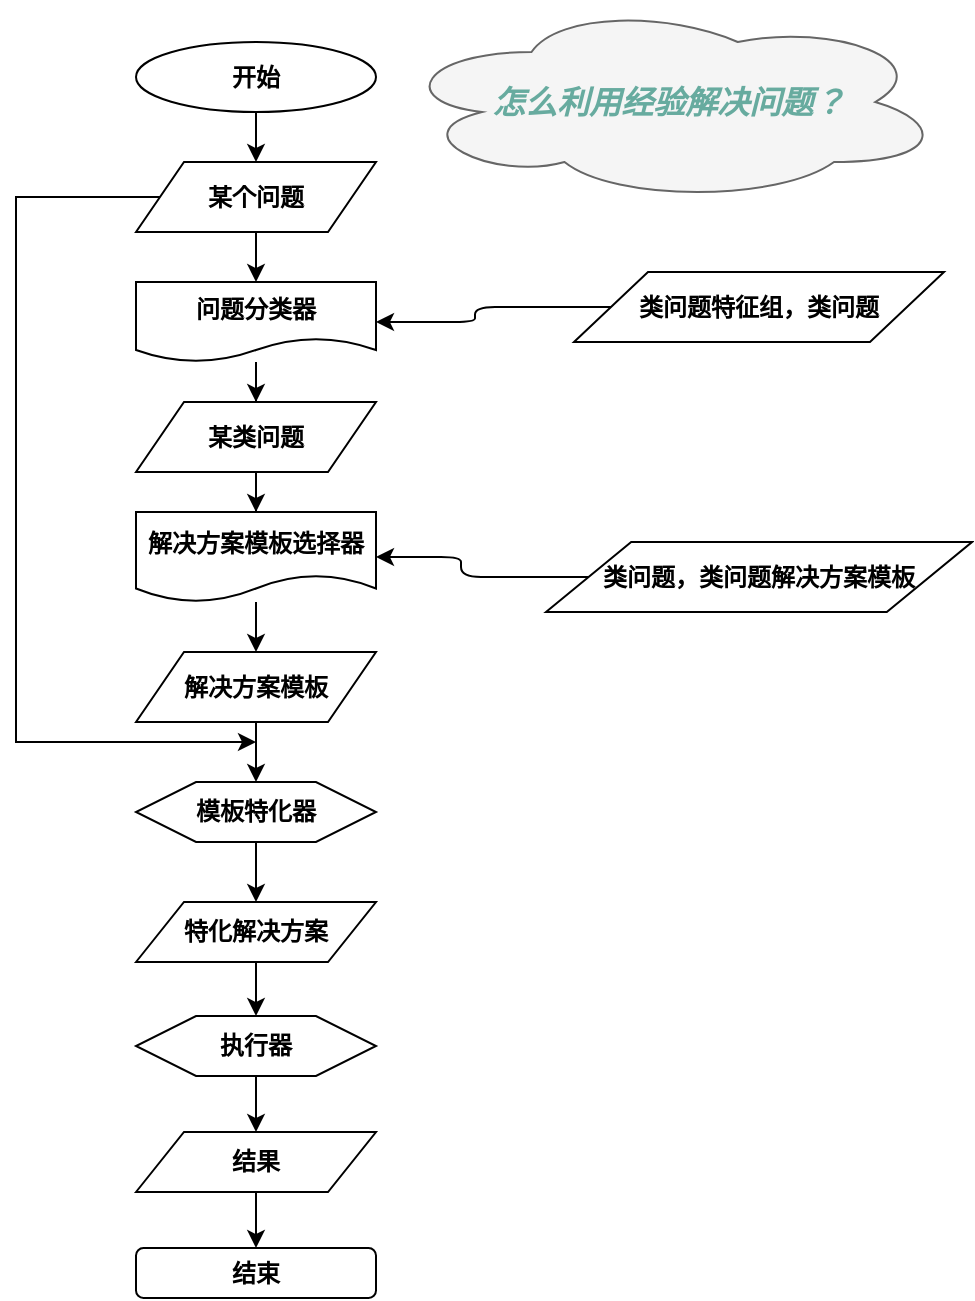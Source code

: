 <mxfile version="12.3.3" pages="1"><diagram id="eY2m2T1TdRI0Y-24T0bk" name="经验问题的一般解决思路"><mxGraphModel dx="1422" dy="713" grid="1" gridSize="5" guides="1" tooltips="1" connect="1" arrows="1" fold="1" page="1" pageScale="1" pageWidth="1169" pageHeight="827" math="0" shadow="0"><root><mxCell id="0"/><mxCell id="1" parent="0"/><mxCell id="5yVB_mTxKouQ36VVzASQ-3" value="" style="edgeStyle=orthogonalEdgeStyle;rounded=0;orthogonalLoop=1;jettySize=auto;html=1;entryX=0.5;entryY=0;entryDx=0;entryDy=0;" edge="1" parent="1" source="5yVB_mTxKouQ36VVzASQ-4" target="5yVB_mTxKouQ36VVzASQ-5"><mxGeometry relative="1" as="geometry"><mxPoint x="200" y="455" as="targetPoint"/></mxGeometry></mxCell><mxCell id="5yVB_mTxKouQ36VVzASQ-2" value="&lt;b&gt;开始&lt;/b&gt;" style="ellipse;whiteSpace=wrap;html=1;" vertex="1" parent="1"><mxGeometry x="140" y="310" width="120" height="35" as="geometry"/></mxCell><mxCell id="5yVB_mTxKouQ36VVzASQ-8" value="" style="edgeStyle=orthogonalEdgeStyle;rounded=0;orthogonalLoop=1;jettySize=auto;html=1;" edge="1" parent="1" source="5yVB_mTxKouQ36VVzASQ-5" target="5yVB_mTxKouQ36VVzASQ-6"><mxGeometry relative="1" as="geometry"/></mxCell><mxCell id="5yVB_mTxKouQ36VVzASQ-5" value="&lt;b&gt;问题分类器&lt;/b&gt;" style="shape=document;whiteSpace=wrap;html=1;boundedLbl=1;" vertex="1" parent="1"><mxGeometry x="140" y="430" width="120" height="40" as="geometry"/></mxCell><mxCell id="5yVB_mTxKouQ36VVzASQ-9" value="" style="edgeStyle=orthogonalEdgeStyle;rounded=0;orthogonalLoop=1;jettySize=auto;html=1;" edge="1" parent="1" source="5yVB_mTxKouQ36VVzASQ-6" target="5yVB_mTxKouQ36VVzASQ-7"><mxGeometry relative="1" as="geometry"/></mxCell><mxCell id="5yVB_mTxKouQ36VVzASQ-6" value="&lt;b&gt;某类问题&lt;/b&gt;" style="shape=parallelogram;perimeter=parallelogramPerimeter;whiteSpace=wrap;html=1;" vertex="1" parent="1"><mxGeometry x="140" y="490" width="120" height="35" as="geometry"/></mxCell><mxCell id="5yVB_mTxKouQ36VVzASQ-13" value="" style="edgeStyle=orthogonalEdgeStyle;rounded=0;orthogonalLoop=1;jettySize=auto;html=1;" edge="1" parent="1" source="5yVB_mTxKouQ36VVzASQ-7" target="5yVB_mTxKouQ36VVzASQ-10"><mxGeometry relative="1" as="geometry"/></mxCell><mxCell id="5yVB_mTxKouQ36VVzASQ-7" value="&lt;b&gt;解决方案模板选择器&lt;/b&gt;" style="shape=document;whiteSpace=wrap;html=1;boundedLbl=1;" vertex="1" parent="1"><mxGeometry x="140" y="545" width="120" height="45" as="geometry"/></mxCell><mxCell id="5yVB_mTxKouQ36VVzASQ-14" value="" style="edgeStyle=orthogonalEdgeStyle;rounded=0;orthogonalLoop=1;jettySize=auto;html=1;" edge="1" parent="1" source="5yVB_mTxKouQ36VVzASQ-10" target="5yVB_mTxKouQ36VVzASQ-11"><mxGeometry relative="1" as="geometry"/></mxCell><mxCell id="5yVB_mTxKouQ36VVzASQ-10" value="&lt;b&gt;解决方案模板&lt;/b&gt;" style="shape=parallelogram;perimeter=parallelogramPerimeter;whiteSpace=wrap;html=1;" vertex="1" parent="1"><mxGeometry x="140" y="615" width="120" height="35" as="geometry"/></mxCell><mxCell id="5yVB_mTxKouQ36VVzASQ-18" value="" style="edgeStyle=orthogonalEdgeStyle;rounded=0;orthogonalLoop=1;jettySize=auto;html=1;entryX=0.5;entryY=0;entryDx=0;entryDy=0;" edge="1" parent="1" source="5yVB_mTxKouQ36VVzASQ-11" target="5yVB_mTxKouQ36VVzASQ-19"><mxGeometry relative="1" as="geometry"><mxPoint x="200" y="1060" as="targetPoint"/></mxGeometry></mxCell><mxCell id="5yVB_mTxKouQ36VVzASQ-4" value="&lt;b&gt;某个问题&lt;/b&gt;" style="shape=parallelogram;perimeter=parallelogramPerimeter;whiteSpace=wrap;html=1;" vertex="1" parent="1"><mxGeometry x="140" y="370" width="120" height="35" as="geometry"/></mxCell><mxCell id="5yVB_mTxKouQ36VVzASQ-12" value="" style="edgeStyle=orthogonalEdgeStyle;rounded=0;orthogonalLoop=1;jettySize=auto;html=1;" edge="1" parent="1" source="5yVB_mTxKouQ36VVzASQ-2" target="5yVB_mTxKouQ36VVzASQ-4"><mxGeometry relative="1" as="geometry"><mxPoint x="200" y="360" as="sourcePoint"/><mxPoint x="200" y="500" as="targetPoint"/></mxGeometry></mxCell><mxCell id="5yVB_mTxKouQ36VVzASQ-21" value="" style="edgeStyle=orthogonalEdgeStyle;rounded=0;orthogonalLoop=1;jettySize=auto;html=1;" edge="1" parent="1" source="5yVB_mTxKouQ36VVzASQ-19" target="5yVB_mTxKouQ36VVzASQ-20"><mxGeometry relative="1" as="geometry"/></mxCell><mxCell id="5yVB_mTxKouQ36VVzASQ-19" value="&lt;b&gt;特化解决方案&lt;/b&gt;" style="shape=parallelogram;perimeter=parallelogramPerimeter;whiteSpace=wrap;html=1;" vertex="1" parent="1"><mxGeometry x="140" y="740" width="120" height="30" as="geometry"/></mxCell><mxCell id="5yVB_mTxKouQ36VVzASQ-25" value="" style="edgeStyle=orthogonalEdgeStyle;rounded=0;orthogonalLoop=1;jettySize=auto;html=1;" edge="1" parent="1" source="5yVB_mTxKouQ36VVzASQ-20" target="5yVB_mTxKouQ36VVzASQ-22"><mxGeometry relative="1" as="geometry"/></mxCell><mxCell id="5yVB_mTxKouQ36VVzASQ-20" value="&lt;b&gt;执行器&lt;/b&gt;" style="shape=hexagon;perimeter=hexagonPerimeter2;whiteSpace=wrap;html=1;" vertex="1" parent="1"><mxGeometry x="140" y="797" width="120" height="30" as="geometry"/></mxCell><mxCell id="5yVB_mTxKouQ36VVzASQ-26" value="" style="edgeStyle=orthogonalEdgeStyle;rounded=0;orthogonalLoop=1;jettySize=auto;html=1;" edge="1" parent="1" source="5yVB_mTxKouQ36VVzASQ-22" target="5yVB_mTxKouQ36VVzASQ-24"><mxGeometry relative="1" as="geometry"/></mxCell><mxCell id="5yVB_mTxKouQ36VVzASQ-22" value="&lt;b&gt;结果&lt;/b&gt;" style="shape=parallelogram;perimeter=parallelogramPerimeter;whiteSpace=wrap;html=1;" vertex="1" parent="1"><mxGeometry x="140" y="855" width="120" height="30" as="geometry"/></mxCell><mxCell id="5yVB_mTxKouQ36VVzASQ-24" value="&lt;b&gt;结束&lt;/b&gt;" style="rounded=1;whiteSpace=wrap;html=1;" vertex="1" parent="1"><mxGeometry x="140" y="913" width="120" height="25" as="geometry"/></mxCell><mxCell id="5yVB_mTxKouQ36VVzASQ-30" value="" style="edgeStyle=orthogonalEdgeStyle;rounded=1;orthogonalLoop=1;jettySize=auto;html=1;entryX=1;entryY=0.5;entryDx=0;entryDy=0;" edge="1" parent="1" source="5yVB_mTxKouQ36VVzASQ-27" target="5yVB_mTxKouQ36VVzASQ-5"><mxGeometry relative="1" as="geometry"><mxPoint x="260" y="525" as="targetPoint"/></mxGeometry></mxCell><mxCell id="5yVB_mTxKouQ36VVzASQ-27" value="&lt;b&gt;类问题特征组，类问题&lt;/b&gt;" style="shape=parallelogram;perimeter=parallelogramPerimeter;whiteSpace=wrap;html=1;" vertex="1" parent="1"><mxGeometry x="359" y="425" width="185" height="35" as="geometry"/></mxCell><mxCell id="5yVB_mTxKouQ36VVzASQ-32" value="" style="edgeStyle=orthogonalEdgeStyle;rounded=1;orthogonalLoop=1;jettySize=auto;html=1;" edge="1" parent="1" source="5yVB_mTxKouQ36VVzASQ-31" target="5yVB_mTxKouQ36VVzASQ-7"><mxGeometry relative="1" as="geometry"/></mxCell><mxCell id="5yVB_mTxKouQ36VVzASQ-31" value="&lt;b&gt;类问题，类问题解决方案模板&lt;/b&gt;" style="shape=parallelogram;perimeter=parallelogramPerimeter;whiteSpace=wrap;html=1;" vertex="1" parent="1"><mxGeometry x="345" y="560" width="213" height="35" as="geometry"/></mxCell><mxCell id="5yVB_mTxKouQ36VVzASQ-11" value="&lt;b&gt;模板特化器&lt;/b&gt;" style="shape=hexagon;perimeter=hexagonPerimeter2;whiteSpace=wrap;html=1;" vertex="1" parent="1"><mxGeometry x="140" y="680" width="120" height="30" as="geometry"/></mxCell><mxCell id="5yVB_mTxKouQ36VVzASQ-36" value="" style="edgeStyle=orthogonalEdgeStyle;rounded=0;orthogonalLoop=1;jettySize=auto;html=1;exitX=0;exitY=0.5;exitDx=0;exitDy=0;" edge="1" parent="1" source="5yVB_mTxKouQ36VVzASQ-4"><mxGeometry relative="1" as="geometry"><mxPoint x="80" y="375" as="sourcePoint"/><mxPoint x="200" y="660" as="targetPoint"/><Array as="points"><mxPoint x="80" y="388"/><mxPoint x="80" y="660"/><mxPoint x="200" y="660"/></Array></mxGeometry></mxCell><mxCell id="5yVB_mTxKouQ36VVzASQ-42" value="&lt;b&gt;&lt;i&gt;&lt;font color=&quot;#67ab9f&quot; style=&quot;font-size: 16px&quot;&gt;怎么利用经验解决问题？&lt;/font&gt;&lt;/i&gt;&lt;/b&gt;" style="ellipse;shape=cloud;whiteSpace=wrap;html=1;fillColor=#f5f5f5;strokeColor=#666666;fontColor=#333333;" vertex="1" parent="1"><mxGeometry x="269" y="290" width="275" height="100" as="geometry"/></mxCell></root></mxGraphModel></diagram></mxfile>